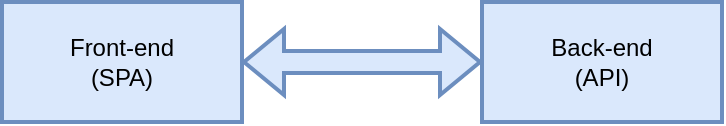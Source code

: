 <mxfile version="13.7.9" type="device"><diagram id="_S3bBVrH3WGKhKnZD9CH" name="Page-1"><mxGraphModel dx="1086" dy="684" grid="1" gridSize="10" guides="1" tooltips="1" connect="1" arrows="1" fold="1" page="1" pageScale="1" pageWidth="827" pageHeight="1169" math="0" shadow="0"><root><mxCell id="0"/><mxCell id="1" parent="0"/><mxCell id="dHLT_f2U-bCU8evtFYTb-3" value="" style="edgeStyle=orthogonalEdgeStyle;rounded=0;orthogonalLoop=1;jettySize=auto;html=1;startArrow=classic;startFill=1;shape=flexArrow;fillColor=#dae8fc;strokeColor=#6c8ebf;strokeWidth=2;" edge="1" parent="1" source="dHLT_f2U-bCU8evtFYTb-1" target="dHLT_f2U-bCU8evtFYTb-2"><mxGeometry relative="1" as="geometry"/></mxCell><mxCell id="dHLT_f2U-bCU8evtFYTb-1" value="Front-end&lt;br&gt;(SPA)" style="rounded=0;whiteSpace=wrap;html=1;fillColor=#dae8fc;strokeColor=#6c8ebf;strokeWidth=2;" vertex="1" parent="1"><mxGeometry x="90" y="170" width="120" height="60" as="geometry"/></mxCell><mxCell id="dHLT_f2U-bCU8evtFYTb-2" value="Back-end&lt;br&gt;(API)" style="whiteSpace=wrap;html=1;rounded=0;fillColor=#dae8fc;strokeColor=#6c8ebf;strokeWidth=2;" vertex="1" parent="1"><mxGeometry x="330" y="170" width="120" height="60" as="geometry"/></mxCell></root></mxGraphModel></diagram></mxfile>